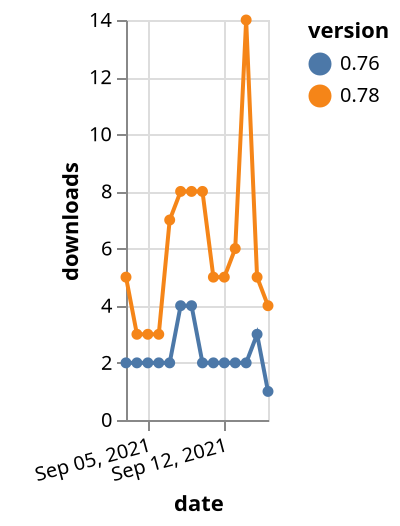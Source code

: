 {"$schema": "https://vega.github.io/schema/vega-lite/v5.json", "description": "A simple bar chart with embedded data.", "data": {"values": [{"date": "2021-09-03", "total": 5008, "delta": 5, "version": "0.78"}, {"date": "2021-09-04", "total": 5011, "delta": 3, "version": "0.78"}, {"date": "2021-09-05", "total": 5014, "delta": 3, "version": "0.78"}, {"date": "2021-09-06", "total": 5017, "delta": 3, "version": "0.78"}, {"date": "2021-09-07", "total": 5024, "delta": 7, "version": "0.78"}, {"date": "2021-09-08", "total": 5032, "delta": 8, "version": "0.78"}, {"date": "2021-09-09", "total": 5040, "delta": 8, "version": "0.78"}, {"date": "2021-09-10", "total": 5048, "delta": 8, "version": "0.78"}, {"date": "2021-09-11", "total": 5053, "delta": 5, "version": "0.78"}, {"date": "2021-09-12", "total": 5058, "delta": 5, "version": "0.78"}, {"date": "2021-09-13", "total": 5064, "delta": 6, "version": "0.78"}, {"date": "2021-09-14", "total": 5078, "delta": 14, "version": "0.78"}, {"date": "2021-09-15", "total": 5083, "delta": 5, "version": "0.78"}, {"date": "2021-09-16", "total": 5087, "delta": 4, "version": "0.78"}, {"date": "2021-09-03", "total": 4218, "delta": 2, "version": "0.76"}, {"date": "2021-09-04", "total": 4220, "delta": 2, "version": "0.76"}, {"date": "2021-09-05", "total": 4222, "delta": 2, "version": "0.76"}, {"date": "2021-09-06", "total": 4224, "delta": 2, "version": "0.76"}, {"date": "2021-09-07", "total": 4226, "delta": 2, "version": "0.76"}, {"date": "2021-09-08", "total": 4230, "delta": 4, "version": "0.76"}, {"date": "2021-09-09", "total": 4234, "delta": 4, "version": "0.76"}, {"date": "2021-09-10", "total": 4236, "delta": 2, "version": "0.76"}, {"date": "2021-09-11", "total": 4238, "delta": 2, "version": "0.76"}, {"date": "2021-09-12", "total": 4240, "delta": 2, "version": "0.76"}, {"date": "2021-09-13", "total": 4242, "delta": 2, "version": "0.76"}, {"date": "2021-09-14", "total": 4244, "delta": 2, "version": "0.76"}, {"date": "2021-09-15", "total": 4247, "delta": 3, "version": "0.76"}, {"date": "2021-09-16", "total": 4248, "delta": 1, "version": "0.76"}]}, "width": "container", "mark": {"type": "line", "point": {"filled": true}}, "encoding": {"x": {"field": "date", "type": "temporal", "timeUnit": "yearmonthdate", "title": "date", "axis": {"labelAngle": -15}}, "y": {"field": "delta", "type": "quantitative", "title": "downloads"}, "color": {"field": "version", "type": "nominal"}, "tooltip": {"field": "delta"}}}